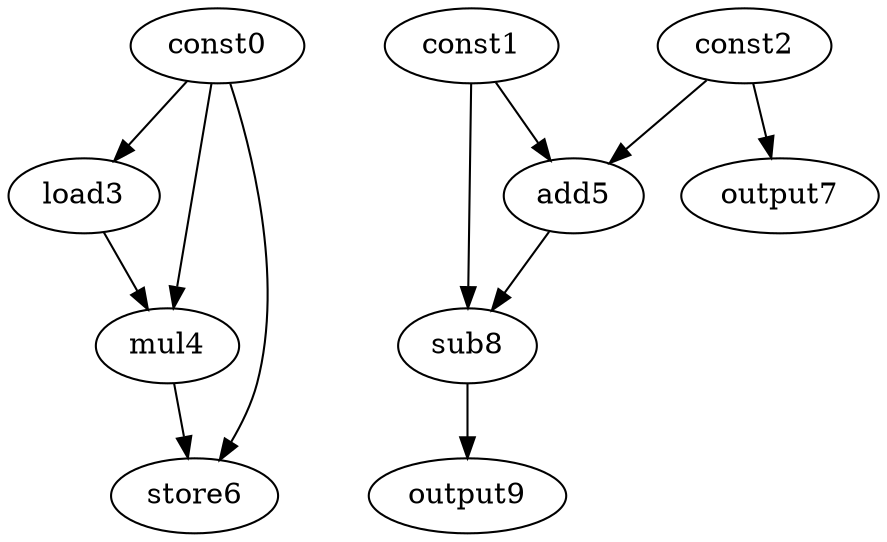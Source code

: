 digraph G { 
const0[opcode=const]; 
const1[opcode=const]; 
const2[opcode=const]; 
load3[opcode=load]; 
mul4[opcode=mul]; 
add5[opcode=add]; 
store6[opcode=store]; 
output7[opcode=output]; 
sub8[opcode=sub]; 
output9[opcode=output]; 
const0->load3[operand=0];
const1->add5[operand=0];
const2->add5[operand=1];
const2->output7[operand=0];
const0->mul4[operand=0];
load3->mul4[operand=1];
const1->sub8[operand=0];
add5->sub8[operand=1];
const0->store6[operand=0];
mul4->store6[operand=1];
sub8->output9[operand=0];
}
